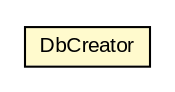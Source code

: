 #!/usr/local/bin/dot
#
# Class diagram 
# Generated by UMLGraph version R5_6-24-gf6e263 (http://www.umlgraph.org/)
#

digraph G {
	edge [fontname="arial",fontsize=10,labelfontname="arial",labelfontsize=10];
	node [fontname="arial",fontsize=10,shape=plaintext];
	nodesep=0.25;
	ranksep=0.5;
	// org.osmdroid.mtp.util.DbCreator
	c69151 [label=<<table title="org.osmdroid.mtp.util.DbCreator" border="0" cellborder="1" cellspacing="0" cellpadding="2" port="p" bgcolor="lemonChiffon" href="./DbCreator.html">
		<tr><td><table border="0" cellspacing="0" cellpadding="1">
<tr><td align="center" balign="center"> DbCreator </td></tr>
		</table></td></tr>
		</table>>, URL="./DbCreator.html", fontname="arial", fontcolor="black", fontsize=10.0];
}

